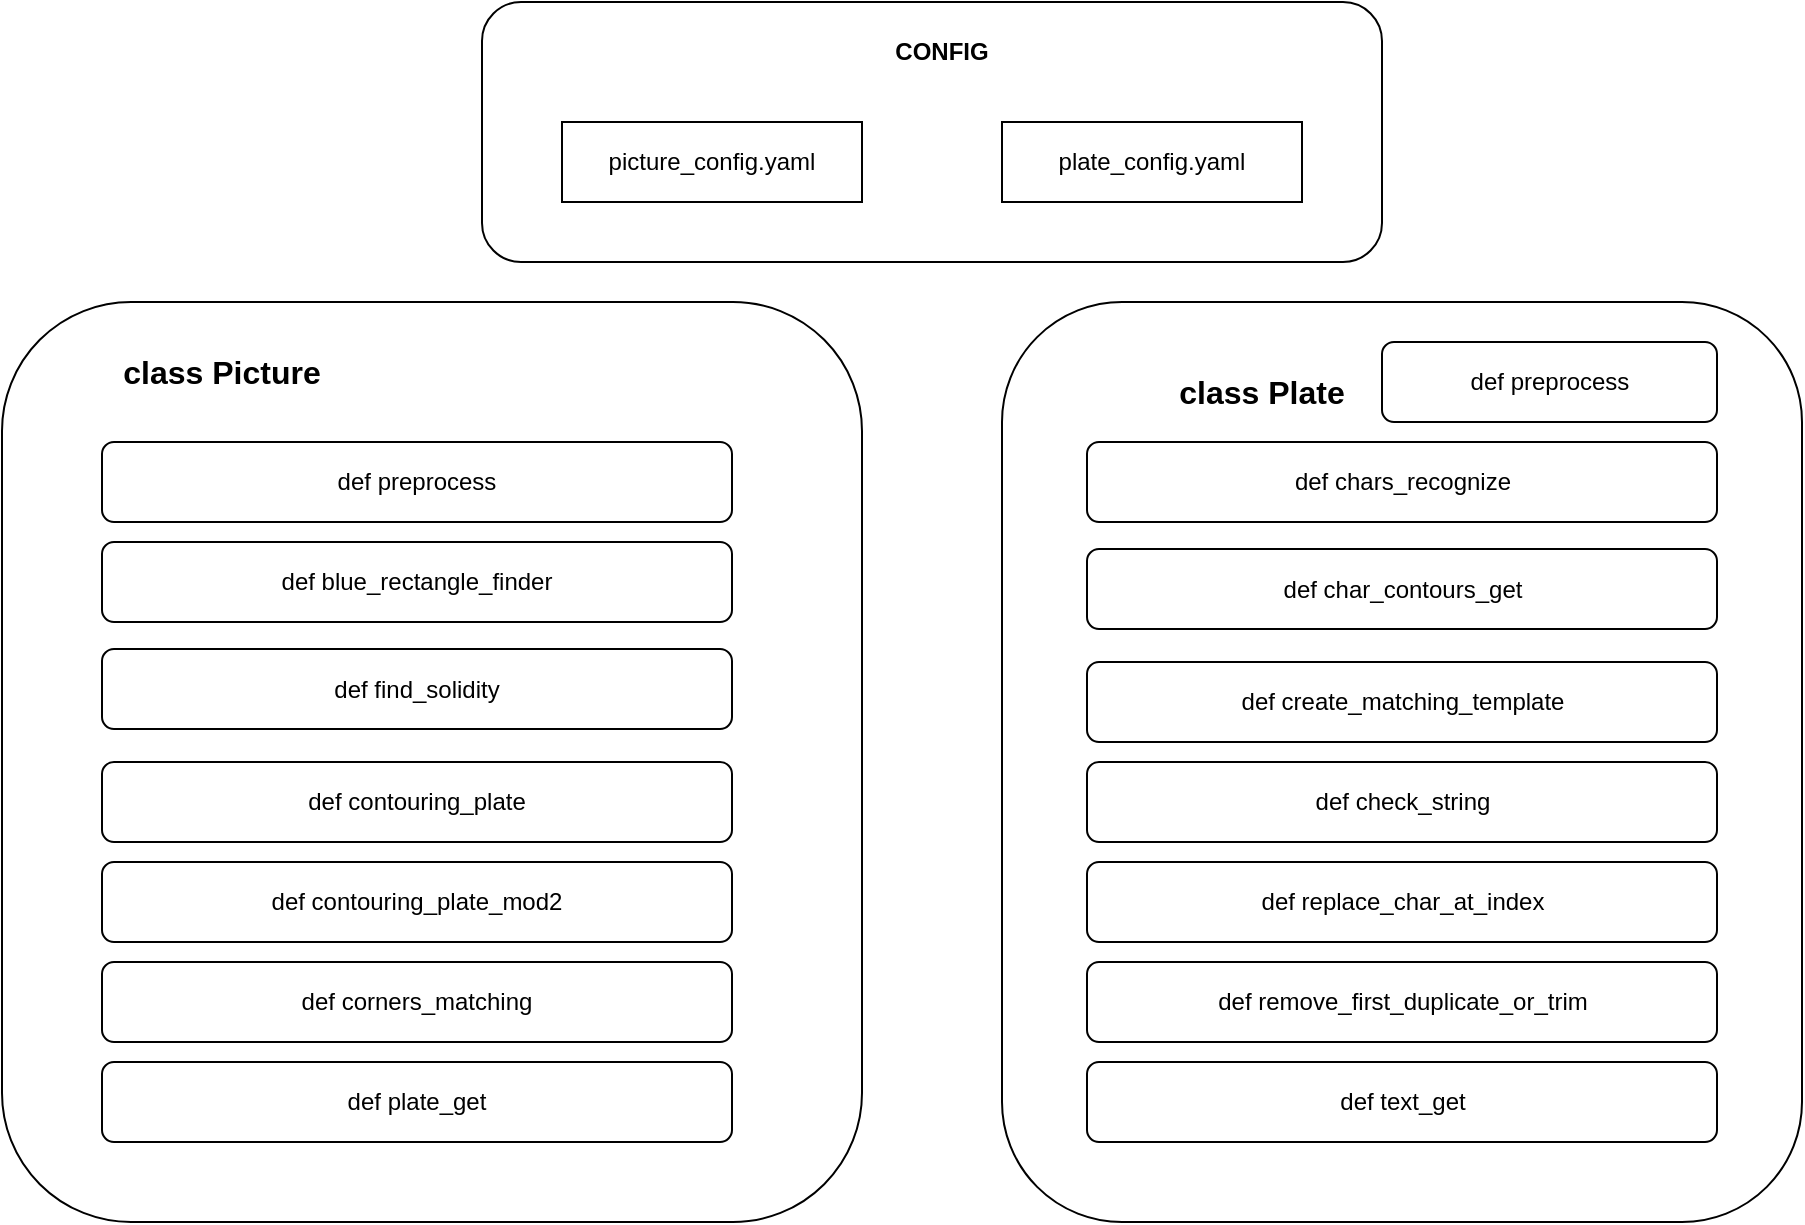 <mxfile version="24.4.13" type="device">
  <diagram name="Page-1" id="u8ZHmbaBgCf-uyI9eniG">
    <mxGraphModel dx="1364" dy="799" grid="1" gridSize="10" guides="1" tooltips="1" connect="1" arrows="1" fold="1" page="1" pageScale="1" pageWidth="1169" pageHeight="827" math="0" shadow="0">
      <root>
        <mxCell id="0" />
        <mxCell id="1" parent="0" />
        <mxCell id="fg8rCV5gMZadqhiNJhdd-1" value="" style="rounded=1;whiteSpace=wrap;html=1;" vertex="1" parent="1">
          <mxGeometry x="360" y="20" width="450" height="130" as="geometry" />
        </mxCell>
        <mxCell id="fg8rCV5gMZadqhiNJhdd-2" value="&lt;b&gt;CONFIG&lt;/b&gt;" style="text;html=1;align=center;verticalAlign=middle;whiteSpace=wrap;rounded=0;" vertex="1" parent="1">
          <mxGeometry x="560" y="30" width="60" height="30" as="geometry" />
        </mxCell>
        <mxCell id="fg8rCV5gMZadqhiNJhdd-3" value="picture_config.yaml" style="rounded=0;whiteSpace=wrap;html=1;" vertex="1" parent="1">
          <mxGeometry x="400" y="80" width="150" height="40" as="geometry" />
        </mxCell>
        <mxCell id="fg8rCV5gMZadqhiNJhdd-5" value="plate_config.yaml" style="rounded=0;whiteSpace=wrap;html=1;" vertex="1" parent="1">
          <mxGeometry x="620" y="80" width="150" height="40" as="geometry" />
        </mxCell>
        <mxCell id="fg8rCV5gMZadqhiNJhdd-6" value="" style="rounded=1;whiteSpace=wrap;html=1;" vertex="1" parent="1">
          <mxGeometry x="120" y="170" width="430" height="460" as="geometry" />
        </mxCell>
        <mxCell id="fg8rCV5gMZadqhiNJhdd-7" value="" style="rounded=1;whiteSpace=wrap;html=1;" vertex="1" parent="1">
          <mxGeometry x="620" y="170" width="400" height="460" as="geometry" />
        </mxCell>
        <mxCell id="fg8rCV5gMZadqhiNJhdd-8" value="&lt;b&gt;&lt;font style=&quot;font-size: 16px;&quot;&gt;class Picture&lt;/font&gt;&lt;/b&gt;" style="text;html=1;align=center;verticalAlign=middle;whiteSpace=wrap;rounded=0;" vertex="1" parent="1">
          <mxGeometry x="160" y="190" width="140" height="30" as="geometry" />
        </mxCell>
        <mxCell id="fg8rCV5gMZadqhiNJhdd-9" value="&lt;b&gt;&lt;font style=&quot;font-size: 16px;&quot;&gt;class Plate&lt;/font&gt;&lt;/b&gt;" style="text;html=1;align=center;verticalAlign=middle;whiteSpace=wrap;rounded=0;" vertex="1" parent="1">
          <mxGeometry x="680" y="200" width="140" height="30" as="geometry" />
        </mxCell>
        <mxCell id="fg8rCV5gMZadqhiNJhdd-10" value="def preprocess" style="rounded=1;whiteSpace=wrap;html=1;" vertex="1" parent="1">
          <mxGeometry x="170" y="240" width="315" height="40" as="geometry" />
        </mxCell>
        <mxCell id="fg8rCV5gMZadqhiNJhdd-11" value="def blue_rectangle_finder" style="rounded=1;whiteSpace=wrap;html=1;" vertex="1" parent="1">
          <mxGeometry x="170" y="290" width="315" height="40" as="geometry" />
        </mxCell>
        <mxCell id="fg8rCV5gMZadqhiNJhdd-12" value="def find_solidity" style="rounded=1;whiteSpace=wrap;html=1;" vertex="1" parent="1">
          <mxGeometry x="170" y="343.5" width="315" height="40" as="geometry" />
        </mxCell>
        <mxCell id="fg8rCV5gMZadqhiNJhdd-13" value="&lt;div&gt;def contouring_plate&lt;/div&gt;" style="rounded=1;whiteSpace=wrap;html=1;" vertex="1" parent="1">
          <mxGeometry x="170" y="400" width="315" height="40" as="geometry" />
        </mxCell>
        <mxCell id="fg8rCV5gMZadqhiNJhdd-14" value="&lt;div&gt;def contouring_plate_mod2&lt;/div&gt;" style="rounded=1;whiteSpace=wrap;html=1;" vertex="1" parent="1">
          <mxGeometry x="170" y="450" width="315" height="40" as="geometry" />
        </mxCell>
        <mxCell id="fg8rCV5gMZadqhiNJhdd-15" value="def corners_matching" style="rounded=1;whiteSpace=wrap;html=1;" vertex="1" parent="1">
          <mxGeometry x="170" y="500" width="315" height="40" as="geometry" />
        </mxCell>
        <mxCell id="fg8rCV5gMZadqhiNJhdd-16" value="def plate_get" style="rounded=1;whiteSpace=wrap;html=1;" vertex="1" parent="1">
          <mxGeometry x="170" y="550" width="315" height="40" as="geometry" />
        </mxCell>
        <mxCell id="fg8rCV5gMZadqhiNJhdd-17" value="def preprocess" style="rounded=1;whiteSpace=wrap;html=1;" vertex="1" parent="1">
          <mxGeometry x="810" y="190" width="167.5" height="40" as="geometry" />
        </mxCell>
        <mxCell id="fg8rCV5gMZadqhiNJhdd-18" value="def chars_recognize" style="rounded=1;whiteSpace=wrap;html=1;" vertex="1" parent="1">
          <mxGeometry x="662.5" y="240" width="315" height="40" as="geometry" />
        </mxCell>
        <mxCell id="fg8rCV5gMZadqhiNJhdd-19" value="def char_contours_get" style="rounded=1;whiteSpace=wrap;html=1;" vertex="1" parent="1">
          <mxGeometry x="662.5" y="293.5" width="315" height="40" as="geometry" />
        </mxCell>
        <mxCell id="fg8rCV5gMZadqhiNJhdd-20" value="def create_matching_template" style="rounded=1;whiteSpace=wrap;html=1;" vertex="1" parent="1">
          <mxGeometry x="662.5" y="350" width="315" height="40" as="geometry" />
        </mxCell>
        <mxCell id="fg8rCV5gMZadqhiNJhdd-21" value="def check_string" style="rounded=1;whiteSpace=wrap;html=1;" vertex="1" parent="1">
          <mxGeometry x="662.5" y="400" width="315" height="40" as="geometry" />
        </mxCell>
        <mxCell id="fg8rCV5gMZadqhiNJhdd-22" value="def replace_char_at_index" style="rounded=1;whiteSpace=wrap;html=1;" vertex="1" parent="1">
          <mxGeometry x="662.5" y="450" width="315" height="40" as="geometry" />
        </mxCell>
        <mxCell id="fg8rCV5gMZadqhiNJhdd-23" value="def remove_first_duplicate_or_trim" style="rounded=1;whiteSpace=wrap;html=1;" vertex="1" parent="1">
          <mxGeometry x="662.5" y="500" width="315" height="40" as="geometry" />
        </mxCell>
        <mxCell id="fg8rCV5gMZadqhiNJhdd-24" value="def text_get" style="rounded=1;whiteSpace=wrap;html=1;" vertex="1" parent="1">
          <mxGeometry x="662.5" y="550" width="315" height="40" as="geometry" />
        </mxCell>
      </root>
    </mxGraphModel>
  </diagram>
</mxfile>
